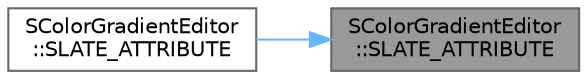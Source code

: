 digraph "SColorGradientEditor::SLATE_ATTRIBUTE"
{
 // INTERACTIVE_SVG=YES
 // LATEX_PDF_SIZE
  bgcolor="transparent";
  edge [fontname=Helvetica,fontsize=10,labelfontname=Helvetica,labelfontsize=10];
  node [fontname=Helvetica,fontsize=10,shape=box,height=0.2,width=0.4];
  rankdir="RL";
  Node1 [id="Node000001",label="SColorGradientEditor\l::SLATE_ATTRIBUTE",height=0.2,width=0.4,color="gray40", fillcolor="grey60", style="filled", fontcolor="black",tooltip=" "];
  Node1 -> Node2 [id="edge1_Node000001_Node000002",dir="back",color="steelblue1",style="solid",tooltip=" "];
  Node2 [id="Node000002",label="SColorGradientEditor\l::SLATE_ATTRIBUTE",height=0.2,width=0.4,color="grey40", fillcolor="white", style="filled",URL="$d1/dd1/classSColorGradientEditor.html#a86ed3d136dbf793b3c3594aa0a2bb5aa",tooltip=" "];
}
